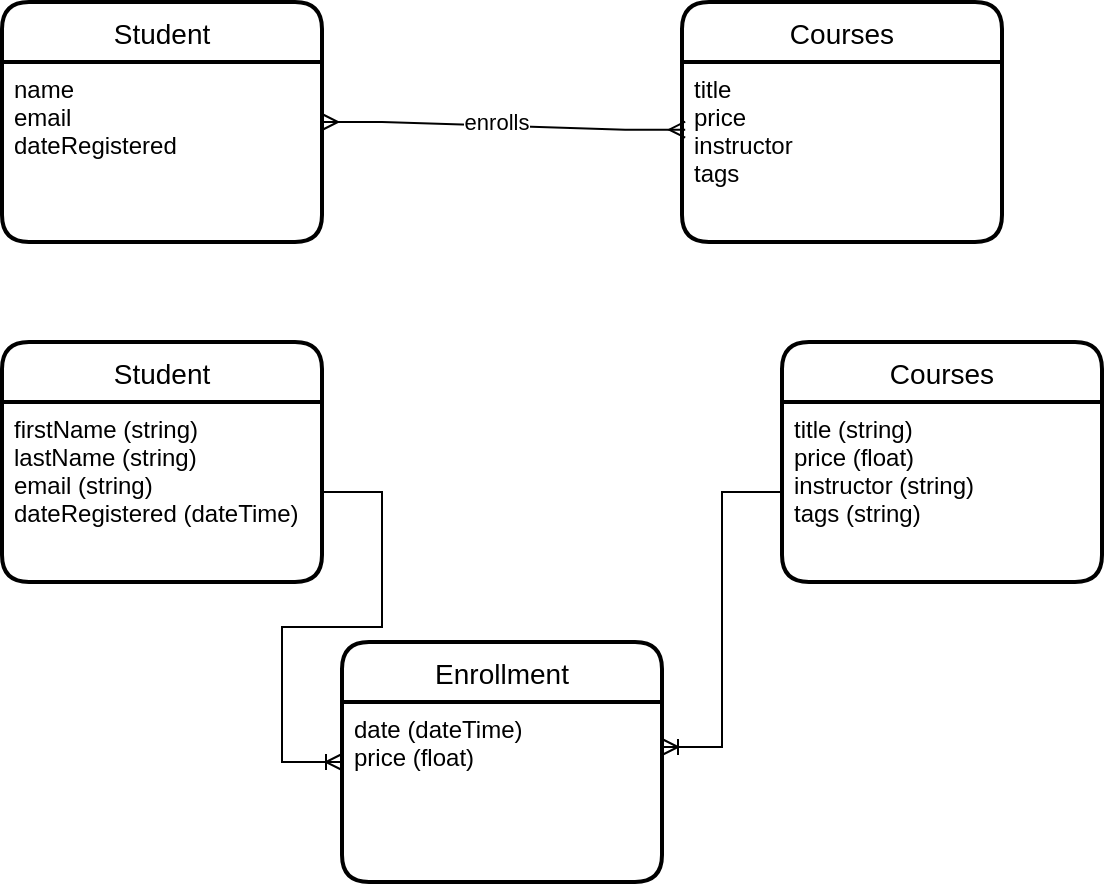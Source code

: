 <mxfile version="17.4.1" type="github">
  <diagram id="TmxC4N9Jw4EooDwFrd-t" name="Page-1">
    <mxGraphModel dx="1038" dy="544" grid="1" gridSize="10" guides="1" tooltips="1" connect="1" arrows="1" fold="1" page="1" pageScale="1" pageWidth="827" pageHeight="1169" math="0" shadow="0">
      <root>
        <mxCell id="0" />
        <mxCell id="1" parent="0" />
        <mxCell id="JC1gjb7Ws7_Rw_Vb5A0L-1" value="Student" style="swimlane;childLayout=stackLayout;horizontal=1;startSize=30;horizontalStack=0;rounded=1;fontSize=14;fontStyle=0;strokeWidth=2;resizeParent=0;resizeLast=1;shadow=0;dashed=0;align=center;" vertex="1" parent="1">
          <mxGeometry x="50" y="40" width="160" height="120" as="geometry" />
        </mxCell>
        <mxCell id="JC1gjb7Ws7_Rw_Vb5A0L-6" value="" style="edgeStyle=entityRelationEdgeStyle;fontSize=12;html=1;endArrow=ERmany;startArrow=ERmany;rounded=0;entryX=0.01;entryY=0.376;entryDx=0;entryDy=0;entryPerimeter=0;" edge="1" parent="JC1gjb7Ws7_Rw_Vb5A0L-1" target="JC1gjb7Ws7_Rw_Vb5A0L-5">
          <mxGeometry width="100" height="100" relative="1" as="geometry">
            <mxPoint x="160" y="60" as="sourcePoint" />
            <mxPoint x="260" y="-40" as="targetPoint" />
          </mxGeometry>
        </mxCell>
        <mxCell id="JC1gjb7Ws7_Rw_Vb5A0L-8" value="enrolls" style="edgeLabel;html=1;align=center;verticalAlign=middle;resizable=0;points=[];" vertex="1" connectable="0" parent="JC1gjb7Ws7_Rw_Vb5A0L-6">
          <mxGeometry x="-0.045" y="2" relative="1" as="geometry">
            <mxPoint as="offset" />
          </mxGeometry>
        </mxCell>
        <mxCell id="JC1gjb7Ws7_Rw_Vb5A0L-2" value="name&#xa;email&#xa;dateRegistered " style="align=left;strokeColor=none;fillColor=none;spacingLeft=4;fontSize=12;verticalAlign=top;resizable=0;rotatable=0;part=1;" vertex="1" parent="JC1gjb7Ws7_Rw_Vb5A0L-1">
          <mxGeometry y="30" width="160" height="90" as="geometry" />
        </mxCell>
        <mxCell id="JC1gjb7Ws7_Rw_Vb5A0L-4" value="Courses" style="swimlane;childLayout=stackLayout;horizontal=1;startSize=30;horizontalStack=0;rounded=1;fontSize=14;fontStyle=0;strokeWidth=2;resizeParent=0;resizeLast=1;shadow=0;dashed=0;align=center;" vertex="1" parent="1">
          <mxGeometry x="390" y="40" width="160" height="120" as="geometry" />
        </mxCell>
        <mxCell id="JC1gjb7Ws7_Rw_Vb5A0L-5" value="title&#xa;price&#xa;instructor&#xa;tags" style="align=left;strokeColor=none;fillColor=none;spacingLeft=4;fontSize=12;verticalAlign=top;resizable=0;rotatable=0;part=1;" vertex="1" parent="JC1gjb7Ws7_Rw_Vb5A0L-4">
          <mxGeometry y="30" width="160" height="90" as="geometry" />
        </mxCell>
        <mxCell id="JC1gjb7Ws7_Rw_Vb5A0L-9" value="Student" style="swimlane;childLayout=stackLayout;horizontal=1;startSize=30;horizontalStack=0;rounded=1;fontSize=14;fontStyle=0;strokeWidth=2;resizeParent=0;resizeLast=1;shadow=0;dashed=0;align=center;" vertex="1" parent="1">
          <mxGeometry x="50" y="210" width="160" height="120" as="geometry" />
        </mxCell>
        <mxCell id="JC1gjb7Ws7_Rw_Vb5A0L-12" value="firstName (string)&#xa;lastName (string)&#xa;email (string)&#xa;dateRegistered (dateTime)" style="align=left;strokeColor=none;fillColor=none;spacingLeft=4;fontSize=12;verticalAlign=top;resizable=0;rotatable=0;part=1;" vertex="1" parent="JC1gjb7Ws7_Rw_Vb5A0L-9">
          <mxGeometry y="30" width="160" height="90" as="geometry" />
        </mxCell>
        <mxCell id="JC1gjb7Ws7_Rw_Vb5A0L-13" value="Courses" style="swimlane;childLayout=stackLayout;horizontal=1;startSize=30;horizontalStack=0;rounded=1;fontSize=14;fontStyle=0;strokeWidth=2;resizeParent=0;resizeLast=1;shadow=0;dashed=0;align=center;" vertex="1" parent="1">
          <mxGeometry x="440" y="210" width="160" height="120" as="geometry" />
        </mxCell>
        <mxCell id="JC1gjb7Ws7_Rw_Vb5A0L-14" value="title (string)&#xa;price (float)&#xa;instructor (string)&#xa;tags (string)" style="align=left;strokeColor=none;fillColor=none;spacingLeft=4;fontSize=12;verticalAlign=top;resizable=0;rotatable=0;part=1;" vertex="1" parent="JC1gjb7Ws7_Rw_Vb5A0L-13">
          <mxGeometry y="30" width="160" height="90" as="geometry" />
        </mxCell>
        <mxCell id="JC1gjb7Ws7_Rw_Vb5A0L-16" value="Enrollment" style="swimlane;childLayout=stackLayout;horizontal=1;startSize=30;horizontalStack=0;rounded=1;fontSize=14;fontStyle=0;strokeWidth=2;resizeParent=0;resizeLast=1;shadow=0;dashed=0;align=center;" vertex="1" parent="1">
          <mxGeometry x="220" y="360" width="160" height="120" as="geometry" />
        </mxCell>
        <mxCell id="JC1gjb7Ws7_Rw_Vb5A0L-17" value="date (dateTime)&#xa;price (float)" style="align=left;strokeColor=none;fillColor=none;spacingLeft=4;fontSize=12;verticalAlign=top;resizable=0;rotatable=0;part=1;" vertex="1" parent="JC1gjb7Ws7_Rw_Vb5A0L-16">
          <mxGeometry y="30" width="160" height="90" as="geometry" />
        </mxCell>
        <mxCell id="JC1gjb7Ws7_Rw_Vb5A0L-18" value="" style="edgeStyle=entityRelationEdgeStyle;fontSize=12;html=1;endArrow=ERoneToMany;rounded=0;exitX=1;exitY=0.5;exitDx=0;exitDy=0;" edge="1" parent="1" source="JC1gjb7Ws7_Rw_Vb5A0L-12" target="JC1gjb7Ws7_Rw_Vb5A0L-16">
          <mxGeometry width="100" height="100" relative="1" as="geometry">
            <mxPoint x="190" y="390" as="sourcePoint" />
            <mxPoint x="290" y="290" as="targetPoint" />
          </mxGeometry>
        </mxCell>
        <mxCell id="JC1gjb7Ws7_Rw_Vb5A0L-19" value="" style="edgeStyle=entityRelationEdgeStyle;fontSize=12;html=1;endArrow=ERoneToMany;rounded=0;exitX=0;exitY=0.5;exitDx=0;exitDy=0;entryX=1;entryY=0.25;entryDx=0;entryDy=0;" edge="1" parent="1" source="JC1gjb7Ws7_Rw_Vb5A0L-14" target="JC1gjb7Ws7_Rw_Vb5A0L-17">
          <mxGeometry width="100" height="100" relative="1" as="geometry">
            <mxPoint x="420" y="410" as="sourcePoint" />
            <mxPoint x="520" y="310" as="targetPoint" />
          </mxGeometry>
        </mxCell>
      </root>
    </mxGraphModel>
  </diagram>
</mxfile>
